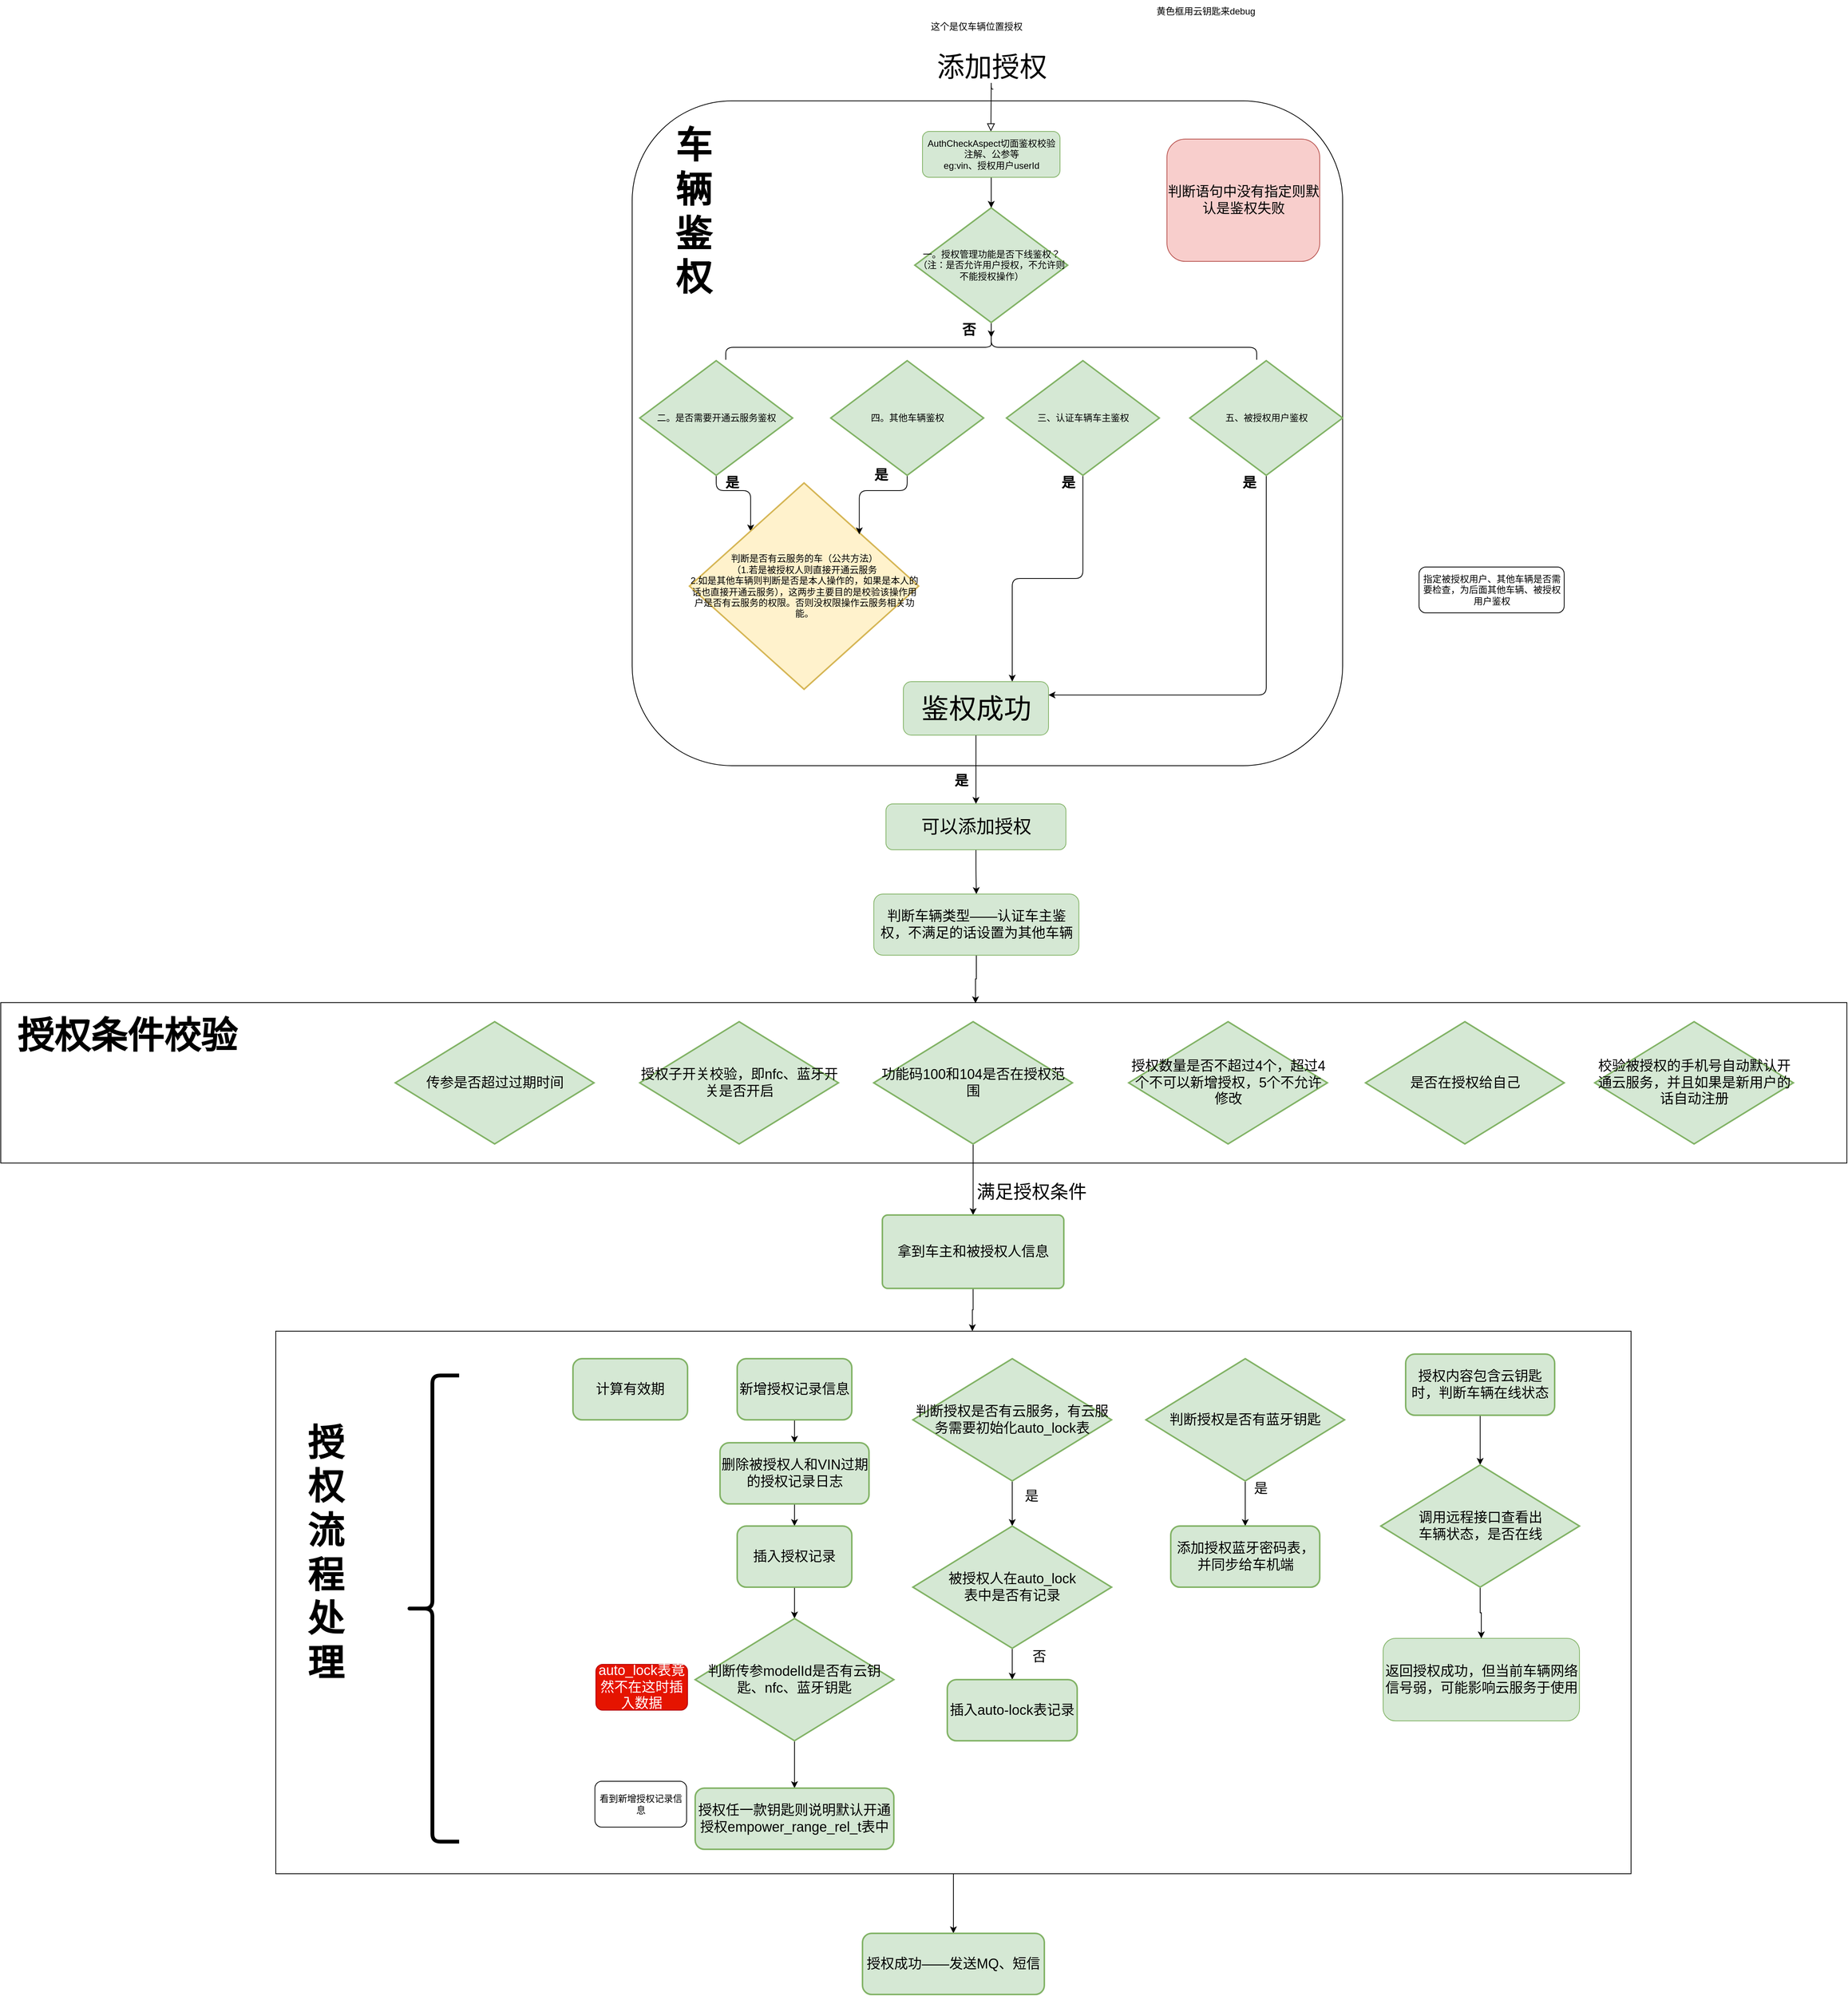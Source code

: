 <mxfile version="21.6.6" type="github">
  <diagram id="C5RBs43oDa-KdzZeNtuy" name="Page-1">
    <mxGraphModel dx="5640" dy="1566" grid="1" gridSize="10" guides="1" tooltips="1" connect="1" arrows="1" fold="1" page="1" pageScale="1" pageWidth="827" pageHeight="1169" math="0" shadow="0">
      <root>
        <mxCell id="WIyWlLk6GJQsqaUBKTNV-0" />
        <mxCell id="WIyWlLk6GJQsqaUBKTNV-1" parent="WIyWlLk6GJQsqaUBKTNV-0" />
        <mxCell id="sFdcfGXnFSqKME9rikbx-30" value="" style="rounded=0;whiteSpace=wrap;html=1;points=[[0,0,0,0,0],[0,0.25,0,0,0],[0,0.5,0,0,0],[0,0.75,0,0,0],[0,1,0,0,0],[0.25,0,0,0,0],[0.25,1,0,0,0],[0.5,0,0,0,0],[0.5,1,0,0,0],[0.75,0,0,0,0],[0.75,1,0,0,0],[1,0,0,0,0],[1,0.25,0,0,0],[1,0.5,0,0,0],[1,0.75,0,0,0],[1,1,0,0,0]];" vertex="1" parent="WIyWlLk6GJQsqaUBKTNV-1">
          <mxGeometry x="-2830" y="1332" width="2416.5" height="210" as="geometry" />
        </mxCell>
        <mxCell id="sFdcfGXnFSqKME9rikbx-56" value="" style="edgeStyle=orthogonalEdgeStyle;rounded=0;orthogonalLoop=1;jettySize=auto;html=1;" edge="1" parent="WIyWlLk6GJQsqaUBKTNV-1" source="sFdcfGXnFSqKME9rikbx-29" target="sFdcfGXnFSqKME9rikbx-55">
          <mxGeometry relative="1" as="geometry" />
        </mxCell>
        <mxCell id="sFdcfGXnFSqKME9rikbx-29" value="" style="rounded=0;whiteSpace=wrap;html=1;" vertex="1" parent="WIyWlLk6GJQsqaUBKTNV-1">
          <mxGeometry x="-2470" y="1762" width="1774" height="710" as="geometry" />
        </mxCell>
        <mxCell id="ALgLnihAd1x21a2WmlSg-32" value="" style="shape=ext;double=1;rounded=1;whiteSpace=wrap;html=1;strokeColor=default;fontFamily=Helvetica;fontSize=12;fontColor=default;fillColor=default;" parent="WIyWlLk6GJQsqaUBKTNV-1" vertex="1">
          <mxGeometry x="-1923.5" y="582" width="120" height="80" as="geometry" />
        </mxCell>
        <mxCell id="ALgLnihAd1x21a2WmlSg-30" value="" style="rounded=1;whiteSpace=wrap;html=1;movable=1;resizable=1;rotatable=1;deletable=1;editable=1;locked=0;connectable=1;" parent="WIyWlLk6GJQsqaUBKTNV-1" vertex="1">
          <mxGeometry x="-1303.5" y="462" width="57.5" height="210" as="geometry" />
        </mxCell>
        <mxCell id="ALgLnihAd1x21a2WmlSg-29" value="" style="rounded=1;whiteSpace=wrap;html=1;movable=1;resizable=1;rotatable=1;deletable=1;editable=1;locked=0;connectable=1;" parent="WIyWlLk6GJQsqaUBKTNV-1" vertex="1">
          <mxGeometry x="-1663.5" y="592" width="120" height="60" as="geometry" />
        </mxCell>
        <mxCell id="L7qs6bnyoF4csV3szs_P-42" value="" style="rounded=1;whiteSpace=wrap;html=1;" parent="WIyWlLk6GJQsqaUBKTNV-1" vertex="1">
          <mxGeometry x="-2003.5" y="152" width="930" height="870" as="geometry" />
        </mxCell>
        <mxCell id="WIyWlLk6GJQsqaUBKTNV-2" value="" style="rounded=1;html=1;jettySize=auto;orthogonalLoop=1;fontSize=11;endArrow=block;endFill=0;endSize=8;strokeWidth=1;shadow=0;labelBackgroundColor=none;edgeStyle=orthogonalEdgeStyle;exitX=0.516;exitY=0.994;exitDx=0;exitDy=0;exitPerimeter=0;" parent="WIyWlLk6GJQsqaUBKTNV-1" source="L7qs6bnyoF4csV3szs_P-1" edge="1">
          <mxGeometry relative="1" as="geometry">
            <mxPoint x="-1533.92" y="142" as="sourcePoint" />
            <mxPoint x="-1533.92" y="192.0" as="targetPoint" />
            <Array as="points">
              <mxPoint x="-1533.5" y="127" />
              <mxPoint x="-1533.5" y="160" />
            </Array>
          </mxGeometry>
        </mxCell>
        <mxCell id="L7qs6bnyoF4csV3szs_P-1" value="&lt;font style=&quot;font-size: 36px;&quot;&gt;添加授权&lt;/font&gt;" style="text;html=1;align=center;verticalAlign=middle;resizable=0;points=[];autosize=1;strokeColor=none;fillColor=none;rounded=1;" parent="WIyWlLk6GJQsqaUBKTNV-1" vertex="1">
          <mxGeometry x="-1618.5" y="77" width="170" height="60" as="geometry" />
        </mxCell>
        <mxCell id="ALgLnihAd1x21a2WmlSg-38" style="edgeStyle=orthogonalEdgeStyle;rounded=1;orthogonalLoop=1;jettySize=auto;html=1;exitX=0.5;exitY=1;exitDx=0;exitDy=0;exitPerimeter=0;entryX=0.1;entryY=0.5;entryDx=0;entryDy=0;entryPerimeter=0;fontFamily=Helvetica;fontSize=12;fontColor=default;" parent="WIyWlLk6GJQsqaUBKTNV-1" source="L7qs6bnyoF4csV3szs_P-5" target="ALgLnihAd1x21a2WmlSg-33" edge="1">
          <mxGeometry relative="1" as="geometry" />
        </mxCell>
        <mxCell id="L7qs6bnyoF4csV3szs_P-5" value="一。授权管理功能是否下线鉴权？（注：是否允许用户授权，不允许则不能授权操作）" style="strokeWidth=2;html=1;shape=mxgraph.flowchart.decision;whiteSpace=wrap;fillColor=#d5e8d4;strokeColor=#82b366;rounded=1;" parent="WIyWlLk6GJQsqaUBKTNV-1" vertex="1">
          <mxGeometry x="-1633.5" y="292" width="200" height="150" as="geometry" />
        </mxCell>
        <mxCell id="L7qs6bnyoF4csV3szs_P-7" value="&lt;font style=&quot;font-size: 18px;&quot;&gt;判断语句中没有指定则默认是鉴权失败&lt;/font&gt;" style="rounded=1;whiteSpace=wrap;html=1;fillColor=#f8cecc;strokeColor=#b85450;" parent="WIyWlLk6GJQsqaUBKTNV-1" vertex="1">
          <mxGeometry x="-1303.5" y="202" width="200" height="160" as="geometry" />
        </mxCell>
        <mxCell id="L7qs6bnyoF4csV3szs_P-24" style="edgeStyle=orthogonalEdgeStyle;rounded=1;orthogonalLoop=1;jettySize=auto;html=1;entryX=0.5;entryY=0;entryDx=0;entryDy=0;entryPerimeter=0;" parent="WIyWlLk6GJQsqaUBKTNV-1" source="L7qs6bnyoF4csV3szs_P-8" target="L7qs6bnyoF4csV3szs_P-5" edge="1">
          <mxGeometry relative="1" as="geometry" />
        </mxCell>
        <mxCell id="L7qs6bnyoF4csV3szs_P-8" value="AuthCheckAspect切面鉴权校验&lt;br style=&quot;border-color: var(--border-color);&quot;&gt;注解、公参等&lt;br&gt;eg:vin、授权用户userId" style="rounded=1;whiteSpace=wrap;html=1;fillColor=#d5e8d4;strokeColor=#82b366;" parent="WIyWlLk6GJQsqaUBKTNV-1" vertex="1">
          <mxGeometry x="-1623.5" y="192" width="180" height="60" as="geometry" />
        </mxCell>
        <mxCell id="L7qs6bnyoF4csV3szs_P-9" value="指定被授权用户、其他车辆是否需要检查，为后面其他车辆、被授权用户鉴权" style="rounded=1;whiteSpace=wrap;html=1;" parent="WIyWlLk6GJQsqaUBKTNV-1" vertex="1">
          <mxGeometry x="-973.5" y="762" width="190" height="60" as="geometry" />
        </mxCell>
        <mxCell id="L7qs6bnyoF4csV3szs_P-16" value="这个是仅车辆位置授权" style="text;html=1;align=center;verticalAlign=middle;resizable=0;points=[];autosize=1;strokeColor=none;fillColor=none;rounded=1;" parent="WIyWlLk6GJQsqaUBKTNV-1" vertex="1">
          <mxGeometry x="-1623.5" y="40" width="140" height="30" as="geometry" />
        </mxCell>
        <mxCell id="ALgLnihAd1x21a2WmlSg-40" style="edgeStyle=orthogonalEdgeStyle;rounded=1;orthogonalLoop=1;jettySize=auto;html=1;exitX=0.5;exitY=1;exitDx=0;exitDy=0;exitPerimeter=0;entryX=0.267;entryY=0.235;entryDx=0;entryDy=0;entryPerimeter=0;fontFamily=Helvetica;fontSize=12;fontColor=default;" parent="WIyWlLk6GJQsqaUBKTNV-1" source="L7qs6bnyoF4csV3szs_P-19" target="L7qs6bnyoF4csV3szs_P-32" edge="1">
          <mxGeometry relative="1" as="geometry" />
        </mxCell>
        <mxCell id="L7qs6bnyoF4csV3szs_P-19" value="二。是否需要开通云服务鉴权" style="strokeWidth=2;html=1;shape=mxgraph.flowchart.decision;whiteSpace=wrap;fillColor=#d5e8d4;strokeColor=#82b366;rounded=1;" parent="WIyWlLk6GJQsqaUBKTNV-1" vertex="1">
          <mxGeometry x="-1993.5" y="492" width="200" height="150" as="geometry" />
        </mxCell>
        <mxCell id="ALgLnihAd1x21a2WmlSg-44" style="edgeStyle=orthogonalEdgeStyle;rounded=1;orthogonalLoop=1;jettySize=auto;html=1;exitX=0.5;exitY=1;exitDx=0;exitDy=0;exitPerimeter=0;entryX=0.75;entryY=0;entryDx=0;entryDy=0;fontFamily=Helvetica;fontSize=12;fontColor=default;" parent="WIyWlLk6GJQsqaUBKTNV-1" source="L7qs6bnyoF4csV3szs_P-29" target="L7qs6bnyoF4csV3szs_P-44" edge="1">
          <mxGeometry relative="1" as="geometry" />
        </mxCell>
        <mxCell id="L7qs6bnyoF4csV3szs_P-29" value="三、认证车辆车主鉴权" style="strokeWidth=2;html=1;shape=mxgraph.flowchart.decision;whiteSpace=wrap;fillColor=#d5e8d4;strokeColor=#82b366;rounded=1;" parent="WIyWlLk6GJQsqaUBKTNV-1" vertex="1">
          <mxGeometry x="-1513.5" y="492" width="200" height="150" as="geometry" />
        </mxCell>
        <mxCell id="L7qs6bnyoF4csV3szs_P-32" value="判断是否有云服务的车（公共方法）&lt;br&gt;（1.若是被授权人则直接开通云服务&lt;br&gt;2.如是其他车辆则判断是否是本人操作的，如果是本人的话也直接开通云服务），这两步主要目的是校验该操作用户是否有云服务的权限。否则没权限操作云服务相关功能。" style="strokeWidth=2;html=1;shape=mxgraph.flowchart.decision;whiteSpace=wrap;fillColor=#fff2cc;strokeColor=#d6b656;rounded=1;" parent="WIyWlLk6GJQsqaUBKTNV-1" vertex="1">
          <mxGeometry x="-1928.5" y="652" width="300" height="270" as="geometry" />
        </mxCell>
        <mxCell id="L7qs6bnyoF4csV3szs_P-33" value="黄色框用云钥匙来debug" style="text;html=1;align=center;verticalAlign=middle;resizable=0;points=[];autosize=1;strokeColor=none;fillColor=none;rounded=1;" parent="WIyWlLk6GJQsqaUBKTNV-1" vertex="1">
          <mxGeometry x="-1328.5" y="20" width="150" height="30" as="geometry" />
        </mxCell>
        <mxCell id="ALgLnihAd1x21a2WmlSg-41" style="edgeStyle=orthogonalEdgeStyle;rounded=1;orthogonalLoop=1;jettySize=auto;html=1;exitX=0.5;exitY=1;exitDx=0;exitDy=0;exitPerimeter=0;entryX=0.741;entryY=0.249;entryDx=0;entryDy=0;entryPerimeter=0;fontFamily=Helvetica;fontSize=12;fontColor=default;" parent="WIyWlLk6GJQsqaUBKTNV-1" source="L7qs6bnyoF4csV3szs_P-34" target="L7qs6bnyoF4csV3szs_P-32" edge="1">
          <mxGeometry relative="1" as="geometry" />
        </mxCell>
        <mxCell id="L7qs6bnyoF4csV3szs_P-34" value="四。其他车辆鉴权" style="strokeWidth=2;html=1;shape=mxgraph.flowchart.decision;whiteSpace=wrap;fillColor=#d5e8d4;strokeColor=#82b366;rounded=1;" parent="WIyWlLk6GJQsqaUBKTNV-1" vertex="1">
          <mxGeometry x="-1743.5" y="492" width="200" height="150" as="geometry" />
        </mxCell>
        <mxCell id="L7qs6bnyoF4csV3szs_P-43" value="&lt;font style=&quot;font-size: 48px;&quot;&gt;&lt;b&gt;车辆鉴权&lt;/b&gt;&lt;/font&gt;" style="text;html=1;strokeColor=none;fillColor=none;align=center;verticalAlign=middle;whiteSpace=wrap;rounded=1;" parent="WIyWlLk6GJQsqaUBKTNV-1" vertex="1">
          <mxGeometry x="-1943.5" y="292" width="40" height="10" as="geometry" />
        </mxCell>
        <mxCell id="ALgLnihAd1x21a2WmlSg-6" style="edgeStyle=orthogonalEdgeStyle;rounded=1;orthogonalLoop=1;jettySize=auto;html=1;exitX=0.5;exitY=1;exitDx=0;exitDy=0;entryX=0.5;entryY=0;entryDx=0;entryDy=0;" parent="WIyWlLk6GJQsqaUBKTNV-1" source="L7qs6bnyoF4csV3szs_P-44" target="L7qs6bnyoF4csV3szs_P-45" edge="1">
          <mxGeometry relative="1" as="geometry" />
        </mxCell>
        <mxCell id="L7qs6bnyoF4csV3szs_P-44" value="&lt;font style=&quot;font-size: 36px;&quot;&gt;鉴权成功&lt;/font&gt;" style="rounded=1;whiteSpace=wrap;html=1;fillColor=#d5e8d4;strokeColor=#82b366;" parent="WIyWlLk6GJQsqaUBKTNV-1" vertex="1">
          <mxGeometry x="-1648.5" y="912" width="190" height="70" as="geometry" />
        </mxCell>
        <mxCell id="ALgLnihAd1x21a2WmlSg-52" value="" style="edgeStyle=orthogonalEdgeStyle;rounded=1;orthogonalLoop=1;jettySize=auto;html=1;fontFamily=Helvetica;fontSize=12;fontColor=default;" parent="WIyWlLk6GJQsqaUBKTNV-1" source="L7qs6bnyoF4csV3szs_P-45" target="ALgLnihAd1x21a2WmlSg-51" edge="1">
          <mxGeometry relative="1" as="geometry" />
        </mxCell>
        <mxCell id="L7qs6bnyoF4csV3szs_P-45" value="&lt;font style=&quot;font-size: 24px;&quot;&gt;可以添加授权&lt;/font&gt;" style="rounded=1;whiteSpace=wrap;html=1;fillColor=#d5e8d4;strokeColor=#82b366;" parent="WIyWlLk6GJQsqaUBKTNV-1" vertex="1">
          <mxGeometry x="-1671.31" y="1072" width="235.62" height="60" as="geometry" />
        </mxCell>
        <mxCell id="ALgLnihAd1x21a2WmlSg-45" style="edgeStyle=orthogonalEdgeStyle;rounded=1;orthogonalLoop=1;jettySize=auto;html=1;exitX=0.5;exitY=1;exitDx=0;exitDy=0;exitPerimeter=0;entryX=1;entryY=0.25;entryDx=0;entryDy=0;fontFamily=Helvetica;fontSize=12;fontColor=default;" parent="WIyWlLk6GJQsqaUBKTNV-1" source="ALgLnihAd1x21a2WmlSg-28" target="L7qs6bnyoF4csV3szs_P-44" edge="1">
          <mxGeometry relative="1" as="geometry" />
        </mxCell>
        <mxCell id="ALgLnihAd1x21a2WmlSg-28" value="五、被授权用户鉴权" style="strokeWidth=2;html=1;shape=mxgraph.flowchart.decision;whiteSpace=wrap;fillColor=#d5e8d4;strokeColor=#82b366;rounded=1;" parent="WIyWlLk6GJQsqaUBKTNV-1" vertex="1">
          <mxGeometry x="-1273.5" y="492" width="200" height="150" as="geometry" />
        </mxCell>
        <mxCell id="ALgLnihAd1x21a2WmlSg-33" value="" style="shape=curlyBracket;whiteSpace=wrap;html=1;rounded=1;labelPosition=left;verticalLabelPosition=middle;align=right;verticalAlign=middle;strokeColor=default;fontFamily=Helvetica;fontSize=12;fontColor=default;fillColor=default;rotation=90;" parent="WIyWlLk6GJQsqaUBKTNV-1" vertex="1">
          <mxGeometry x="-1549.75" y="127" width="32.5" height="695" as="geometry" />
        </mxCell>
        <mxCell id="ALgLnihAd1x21a2WmlSg-39" value="&lt;font style=&quot;font-size: 18px;&quot;&gt;否&lt;/font&gt;" style="text;strokeColor=none;fillColor=none;html=1;fontSize=12;fontStyle=1;verticalAlign=middle;align=center;fontFamily=Helvetica;fontColor=default;rounded=1;" parent="WIyWlLk6GJQsqaUBKTNV-1" vertex="1">
          <mxGeometry x="-1613.5" y="432" width="100" height="40" as="geometry" />
        </mxCell>
        <mxCell id="ALgLnihAd1x21a2WmlSg-46" value="&lt;font style=&quot;font-size: 18px;&quot;&gt;是&lt;/font&gt;" style="text;strokeColor=none;fillColor=none;html=1;fontSize=12;fontStyle=1;verticalAlign=middle;align=center;fontFamily=Helvetica;fontColor=default;rounded=1;" parent="WIyWlLk6GJQsqaUBKTNV-1" vertex="1">
          <mxGeometry x="-1923.5" y="632" width="100" height="40" as="geometry" />
        </mxCell>
        <mxCell id="ALgLnihAd1x21a2WmlSg-47" value="&lt;font style=&quot;font-size: 18px;&quot;&gt;是&lt;/font&gt;" style="text;strokeColor=none;fillColor=none;html=1;fontSize=12;fontStyle=1;verticalAlign=middle;align=center;fontFamily=Helvetica;fontColor=default;rounded=1;" parent="WIyWlLk6GJQsqaUBKTNV-1" vertex="1">
          <mxGeometry x="-1728.5" y="622" width="100" height="40" as="geometry" />
        </mxCell>
        <mxCell id="ALgLnihAd1x21a2WmlSg-48" value="&lt;font style=&quot;font-size: 18px;&quot;&gt;是&lt;/font&gt;" style="text;strokeColor=none;fillColor=none;html=1;fontSize=12;fontStyle=1;verticalAlign=middle;align=center;fontFamily=Helvetica;fontColor=default;rounded=1;" parent="WIyWlLk6GJQsqaUBKTNV-1" vertex="1">
          <mxGeometry x="-1483.5" y="632" width="100" height="40" as="geometry" />
        </mxCell>
        <mxCell id="ALgLnihAd1x21a2WmlSg-49" value="&lt;font style=&quot;font-size: 18px;&quot;&gt;是&lt;/font&gt;" style="text;strokeColor=none;fillColor=none;html=1;fontSize=12;fontStyle=1;verticalAlign=middle;align=center;fontFamily=Helvetica;fontColor=default;rounded=1;" parent="WIyWlLk6GJQsqaUBKTNV-1" vertex="1">
          <mxGeometry x="-1246" y="632" width="100" height="40" as="geometry" />
        </mxCell>
        <mxCell id="ALgLnihAd1x21a2WmlSg-50" value="&lt;font style=&quot;font-size: 18px;&quot;&gt;是&lt;/font&gt;" style="text;strokeColor=none;fillColor=none;html=1;fontSize=12;fontStyle=1;verticalAlign=middle;align=center;fontFamily=Helvetica;fontColor=default;rounded=1;" parent="WIyWlLk6GJQsqaUBKTNV-1" vertex="1">
          <mxGeometry x="-1623.5" y="1022" width="100" height="40" as="geometry" />
        </mxCell>
        <mxCell id="sFdcfGXnFSqKME9rikbx-39" style="edgeStyle=orthogonalEdgeStyle;rounded=0;orthogonalLoop=1;jettySize=auto;html=1;exitX=0.5;exitY=1;exitDx=0;exitDy=0;entryX=0.528;entryY=0.004;entryDx=0;entryDy=0;entryPerimeter=0;" edge="1" parent="WIyWlLk6GJQsqaUBKTNV-1" source="ALgLnihAd1x21a2WmlSg-51" target="sFdcfGXnFSqKME9rikbx-30">
          <mxGeometry relative="1" as="geometry" />
        </mxCell>
        <mxCell id="ALgLnihAd1x21a2WmlSg-51" value="&lt;font style=&quot;font-size: 18px;&quot;&gt;判断车辆类型——认证车主鉴权，不满足的话设置为其他车辆&lt;/font&gt;" style="rounded=1;whiteSpace=wrap;html=1;strokeColor=#82b366;fontFamily=Helvetica;fontSize=12;fillColor=#d5e8d4;" parent="WIyWlLk6GJQsqaUBKTNV-1" vertex="1">
          <mxGeometry x="-1687.25" y="1190" width="268.5" height="80" as="geometry" />
        </mxCell>
        <mxCell id="ALgLnihAd1x21a2WmlSg-60" value="&lt;font style=&quot;font-size: 18px;&quot;&gt;传参是否超过过期时间&lt;/font&gt;" style="strokeWidth=2;html=1;shape=mxgraph.flowchart.decision;whiteSpace=wrap;rounded=1;strokeColor=#82b366;fontFamily=Helvetica;fontSize=12;fillColor=#d5e8d4;" parent="WIyWlLk6GJQsqaUBKTNV-1" vertex="1">
          <mxGeometry x="-2313.5" y="1357" width="260" height="160" as="geometry" />
        </mxCell>
        <mxCell id="ALgLnihAd1x21a2WmlSg-61" value="&lt;font style=&quot;font-size: 18px;&quot;&gt;授权子开关校验，即nfc、蓝牙开关是否开启&lt;/font&gt;" style="strokeWidth=2;html=1;shape=mxgraph.flowchart.decision;whiteSpace=wrap;rounded=1;strokeColor=#82b366;fontFamily=Helvetica;fontSize=12;fillColor=#d5e8d4;" parent="WIyWlLk6GJQsqaUBKTNV-1" vertex="1">
          <mxGeometry x="-1993.5" y="1357" width="260" height="160" as="geometry" />
        </mxCell>
        <mxCell id="sFdcfGXnFSqKME9rikbx-51" value="" style="edgeStyle=orthogonalEdgeStyle;rounded=0;orthogonalLoop=1;jettySize=auto;html=1;" edge="1" parent="WIyWlLk6GJQsqaUBKTNV-1" source="ALgLnihAd1x21a2WmlSg-62" target="ALgLnihAd1x21a2WmlSg-72">
          <mxGeometry relative="1" as="geometry" />
        </mxCell>
        <mxCell id="ALgLnihAd1x21a2WmlSg-62" value="&lt;font style=&quot;font-size: 18px;&quot;&gt;功能码100和104是否在授权范围&lt;/font&gt;" style="strokeWidth=2;html=1;shape=mxgraph.flowchart.decision;whiteSpace=wrap;rounded=1;strokeColor=#82b366;fontFamily=Helvetica;fontSize=12;fillColor=#d5e8d4;" parent="WIyWlLk6GJQsqaUBKTNV-1" vertex="1">
          <mxGeometry x="-1687.25" y="1357" width="260" height="160" as="geometry" />
        </mxCell>
        <mxCell id="ALgLnihAd1x21a2WmlSg-63" value="&lt;font style=&quot;font-size: 18px;&quot;&gt;授权数量是否不超过4个，超过4个不可以新增授权，5个不允许修改&lt;/font&gt;" style="strokeWidth=2;html=1;shape=mxgraph.flowchart.decision;whiteSpace=wrap;rounded=1;strokeColor=#82b366;fontFamily=Helvetica;fontSize=12;fillColor=#d5e8d4;" parent="WIyWlLk6GJQsqaUBKTNV-1" vertex="1">
          <mxGeometry x="-1353.5" y="1357" width="260" height="160" as="geometry" />
        </mxCell>
        <mxCell id="ALgLnihAd1x21a2WmlSg-64" value="&lt;font style=&quot;font-size: 18px;&quot;&gt;是否在授权给自己&lt;/font&gt;" style="strokeWidth=2;html=1;shape=mxgraph.flowchart.decision;whiteSpace=wrap;rounded=1;strokeColor=#82b366;fontFamily=Helvetica;fontSize=12;fillColor=#d5e8d4;" parent="WIyWlLk6GJQsqaUBKTNV-1" vertex="1">
          <mxGeometry x="-1043.5" y="1357" width="260" height="160" as="geometry" />
        </mxCell>
        <mxCell id="ALgLnihAd1x21a2WmlSg-65" value="&lt;span style=&quot;font-size: 18px;&quot;&gt;校验被授权的手机号自动默认开通云服务，并且如果是新用户的话自动注册&lt;/span&gt;" style="strokeWidth=2;html=1;shape=mxgraph.flowchart.decision;whiteSpace=wrap;rounded=1;strokeColor=#82b366;fontFamily=Helvetica;fontSize=12;fillColor=#d5e8d4;" parent="WIyWlLk6GJQsqaUBKTNV-1" vertex="1">
          <mxGeometry x="-743.5" y="1357" width="260" height="160" as="geometry" />
        </mxCell>
        <mxCell id="sFdcfGXnFSqKME9rikbx-45" style="edgeStyle=orthogonalEdgeStyle;rounded=0;orthogonalLoop=1;jettySize=auto;html=1;exitX=0.5;exitY=1;exitDx=0;exitDy=0;entryX=0.514;entryY=0;entryDx=0;entryDy=0;entryPerimeter=0;" edge="1" parent="WIyWlLk6GJQsqaUBKTNV-1" source="ALgLnihAd1x21a2WmlSg-72" target="sFdcfGXnFSqKME9rikbx-29">
          <mxGeometry relative="1" as="geometry" />
        </mxCell>
        <mxCell id="ALgLnihAd1x21a2WmlSg-72" value="&lt;font style=&quot;font-size: 18px;&quot;&gt;拿到车主和被授权人信息&lt;/font&gt;" style="rounded=1;whiteSpace=wrap;html=1;absoluteArcSize=1;arcSize=14;strokeWidth=2;strokeColor=#82b366;fontFamily=Helvetica;fontSize=12;fillColor=#d5e8d4;" parent="WIyWlLk6GJQsqaUBKTNV-1" vertex="1">
          <mxGeometry x="-1676" y="1610" width="237.5" height="96" as="geometry" />
        </mxCell>
        <mxCell id="ALgLnihAd1x21a2WmlSg-74" value="&lt;font style=&quot;font-size: 24px;&quot;&gt;满足授权条件&lt;/font&gt;" style="text;html=1;align=center;verticalAlign=middle;resizable=0;points=[];autosize=1;strokeColor=none;fillColor=none;fontSize=12;fontFamily=Helvetica;fontColor=default;rounded=1;" parent="WIyWlLk6GJQsqaUBKTNV-1" vertex="1">
          <mxGeometry x="-1566" y="1560" width="170" height="40" as="geometry" />
        </mxCell>
        <mxCell id="sFdcfGXnFSqKME9rikbx-0" value="&lt;span style=&quot;font-size: 18px;&quot;&gt;计算有效期&lt;/span&gt;" style="rounded=1;whiteSpace=wrap;html=1;fillColor=#d5e8d4;strokeColor=#82b366;strokeWidth=2;" vertex="1" parent="WIyWlLk6GJQsqaUBKTNV-1">
          <mxGeometry x="-2081" y="1798" width="150" height="80" as="geometry" />
        </mxCell>
        <mxCell id="sFdcfGXnFSqKME9rikbx-10" style="edgeStyle=orthogonalEdgeStyle;rounded=0;orthogonalLoop=1;jettySize=auto;html=1;exitX=0.5;exitY=1;exitDx=0;exitDy=0;entryX=0.5;entryY=0;entryDx=0;entryDy=0;" edge="1" parent="WIyWlLk6GJQsqaUBKTNV-1" source="sFdcfGXnFSqKME9rikbx-2" target="sFdcfGXnFSqKME9rikbx-3">
          <mxGeometry relative="1" as="geometry" />
        </mxCell>
        <mxCell id="sFdcfGXnFSqKME9rikbx-2" value="&lt;span style=&quot;font-size: 18px;&quot;&gt;新增授权记录信息&lt;/span&gt;" style="rounded=1;whiteSpace=wrap;html=1;fillColor=#d5e8d4;strokeColor=#82b366;strokeWidth=2;" vertex="1" parent="WIyWlLk6GJQsqaUBKTNV-1">
          <mxGeometry x="-1866" y="1798" width="150" height="80" as="geometry" />
        </mxCell>
        <mxCell id="sFdcfGXnFSqKME9rikbx-11" style="edgeStyle=orthogonalEdgeStyle;rounded=0;orthogonalLoop=1;jettySize=auto;html=1;exitX=0.5;exitY=1;exitDx=0;exitDy=0;entryX=0.5;entryY=0;entryDx=0;entryDy=0;" edge="1" parent="WIyWlLk6GJQsqaUBKTNV-1" source="sFdcfGXnFSqKME9rikbx-3" target="sFdcfGXnFSqKME9rikbx-4">
          <mxGeometry relative="1" as="geometry" />
        </mxCell>
        <mxCell id="sFdcfGXnFSqKME9rikbx-3" value="&lt;span style=&quot;font-size: 18px;&quot;&gt;删除被授权人和VIN过期的授权记录日志&lt;/span&gt;" style="rounded=1;whiteSpace=wrap;html=1;fillColor=#d5e8d4;strokeColor=#82b366;strokeWidth=2;" vertex="1" parent="WIyWlLk6GJQsqaUBKTNV-1">
          <mxGeometry x="-1888.5" y="1908" width="195" height="80" as="geometry" />
        </mxCell>
        <mxCell id="sFdcfGXnFSqKME9rikbx-12" style="edgeStyle=orthogonalEdgeStyle;rounded=0;orthogonalLoop=1;jettySize=auto;html=1;exitX=0.5;exitY=1;exitDx=0;exitDy=0;entryX=0.5;entryY=0;entryDx=0;entryDy=0;entryPerimeter=0;" edge="1" parent="WIyWlLk6GJQsqaUBKTNV-1" source="sFdcfGXnFSqKME9rikbx-4" target="sFdcfGXnFSqKME9rikbx-5">
          <mxGeometry relative="1" as="geometry" />
        </mxCell>
        <mxCell id="sFdcfGXnFSqKME9rikbx-4" value="&lt;span style=&quot;font-size: 18px;&quot;&gt;插入授权记录&lt;/span&gt;" style="rounded=1;whiteSpace=wrap;html=1;fillColor=#d5e8d4;strokeColor=#82b366;strokeWidth=2;" vertex="1" parent="WIyWlLk6GJQsqaUBKTNV-1">
          <mxGeometry x="-1866" y="2017" width="150" height="80" as="geometry" />
        </mxCell>
        <mxCell id="sFdcfGXnFSqKME9rikbx-54" value="" style="edgeStyle=orthogonalEdgeStyle;rounded=0;orthogonalLoop=1;jettySize=auto;html=1;" edge="1" parent="WIyWlLk6GJQsqaUBKTNV-1" source="sFdcfGXnFSqKME9rikbx-5" target="sFdcfGXnFSqKME9rikbx-7">
          <mxGeometry relative="1" as="geometry" />
        </mxCell>
        <mxCell id="sFdcfGXnFSqKME9rikbx-5" value="&lt;font style=&quot;font-size: 18px;&quot;&gt;判断传参modelId是否有云钥匙、nfc、蓝牙钥匙&lt;/font&gt;" style="strokeWidth=2;html=1;shape=mxgraph.flowchart.decision;whiteSpace=wrap;rounded=1;strokeColor=#82b366;fontFamily=Helvetica;fontSize=12;fillColor=#d5e8d4;" vertex="1" parent="WIyWlLk6GJQsqaUBKTNV-1">
          <mxGeometry x="-1921" y="2138" width="260" height="160" as="geometry" />
        </mxCell>
        <mxCell id="sFdcfGXnFSqKME9rikbx-6" value="&lt;font style=&quot;font-size: 18px;&quot;&gt;auto_lock表竟然不在这时插入数据&lt;/font&gt;" style="rounded=1;whiteSpace=wrap;html=1;fillColor=#e51400;fontColor=#ffffff;strokeColor=#B20000;" vertex="1" parent="WIyWlLk6GJQsqaUBKTNV-1">
          <mxGeometry x="-2051" y="2198" width="120" height="60" as="geometry" />
        </mxCell>
        <mxCell id="sFdcfGXnFSqKME9rikbx-7" value="&lt;span style=&quot;font-size: 18px;&quot;&gt;授权任一款钥匙则说明默认开通授权empower_range_rel_t表中&lt;/span&gt;" style="rounded=1;whiteSpace=wrap;html=1;fillColor=#d5e8d4;strokeColor=#82b366;strokeWidth=2;" vertex="1" parent="WIyWlLk6GJQsqaUBKTNV-1">
          <mxGeometry x="-1921" y="2360" width="260" height="80" as="geometry" />
        </mxCell>
        <mxCell id="sFdcfGXnFSqKME9rikbx-8" value="看到新增授权记录信息" style="rounded=1;whiteSpace=wrap;html=1;" vertex="1" parent="WIyWlLk6GJQsqaUBKTNV-1">
          <mxGeometry x="-2052.25" y="2351" width="120" height="60" as="geometry" />
        </mxCell>
        <mxCell id="sFdcfGXnFSqKME9rikbx-16" value="" style="edgeStyle=orthogonalEdgeStyle;rounded=0;orthogonalLoop=1;jettySize=auto;html=1;" edge="1" parent="WIyWlLk6GJQsqaUBKTNV-1" source="sFdcfGXnFSqKME9rikbx-14">
          <mxGeometry relative="1" as="geometry">
            <mxPoint x="-1506" y="2017" as="targetPoint" />
          </mxGeometry>
        </mxCell>
        <mxCell id="sFdcfGXnFSqKME9rikbx-14" value="&lt;font style=&quot;font-size: 18px;&quot;&gt;判断授权是否有云服务，有云服务需要初始化auto_lock表&lt;/font&gt;" style="strokeWidth=2;html=1;shape=mxgraph.flowchart.decision;whiteSpace=wrap;rounded=1;strokeColor=#82b366;fontFamily=Helvetica;fontSize=12;fillColor=#d5e8d4;" vertex="1" parent="WIyWlLk6GJQsqaUBKTNV-1">
          <mxGeometry x="-1636" y="1798" width="260" height="160" as="geometry" />
        </mxCell>
        <mxCell id="sFdcfGXnFSqKME9rikbx-17" value="&lt;font style=&quot;font-size: 18px;&quot;&gt;是&lt;/font&gt;" style="text;html=1;align=center;verticalAlign=middle;resizable=0;points=[];autosize=1;strokeColor=none;fillColor=none;" vertex="1" parent="WIyWlLk6GJQsqaUBKTNV-1">
          <mxGeometry x="-1501" y="1958" width="40" height="40" as="geometry" />
        </mxCell>
        <mxCell id="sFdcfGXnFSqKME9rikbx-21" value="" style="edgeStyle=orthogonalEdgeStyle;rounded=0;orthogonalLoop=1;jettySize=auto;html=1;" edge="1" parent="WIyWlLk6GJQsqaUBKTNV-1" source="sFdcfGXnFSqKME9rikbx-18" target="sFdcfGXnFSqKME9rikbx-20">
          <mxGeometry relative="1" as="geometry" />
        </mxCell>
        <mxCell id="sFdcfGXnFSqKME9rikbx-18" value="&lt;span style=&quot;font-size: 18px;&quot;&gt;被授权人在auto_lock&lt;br&gt;表中是否有记录&lt;/span&gt;" style="strokeWidth=2;html=1;shape=mxgraph.flowchart.decision;whiteSpace=wrap;rounded=1;strokeColor=#82b366;fontFamily=Helvetica;fontSize=12;fillColor=#d5e8d4;" vertex="1" parent="WIyWlLk6GJQsqaUBKTNV-1">
          <mxGeometry x="-1636" y="2017" width="260" height="160" as="geometry" />
        </mxCell>
        <mxCell id="sFdcfGXnFSqKME9rikbx-19" value="&lt;font style=&quot;font-size: 18px;&quot;&gt;否&lt;/font&gt;" style="text;html=1;align=center;verticalAlign=middle;resizable=0;points=[];autosize=1;strokeColor=none;fillColor=none;" vertex="1" parent="WIyWlLk6GJQsqaUBKTNV-1">
          <mxGeometry x="-1491" y="2168" width="40" height="40" as="geometry" />
        </mxCell>
        <mxCell id="sFdcfGXnFSqKME9rikbx-20" value="&lt;span style=&quot;font-size: 18px;&quot;&gt;插入auto-lock表记录&lt;/span&gt;" style="rounded=1;whiteSpace=wrap;html=1;fillColor=#d5e8d4;strokeColor=#82b366;strokeWidth=2;" vertex="1" parent="WIyWlLk6GJQsqaUBKTNV-1">
          <mxGeometry x="-1591" y="2218" width="170" height="80" as="geometry" />
        </mxCell>
        <mxCell id="sFdcfGXnFSqKME9rikbx-24" value="" style="edgeStyle=orthogonalEdgeStyle;rounded=0;orthogonalLoop=1;jettySize=auto;html=1;" edge="1" parent="WIyWlLk6GJQsqaUBKTNV-1" source="sFdcfGXnFSqKME9rikbx-22" target="sFdcfGXnFSqKME9rikbx-23">
          <mxGeometry relative="1" as="geometry" />
        </mxCell>
        <mxCell id="sFdcfGXnFSqKME9rikbx-22" value="&lt;font style=&quot;font-size: 18px;&quot;&gt;判断授权是否有蓝牙钥匙&lt;/font&gt;" style="strokeWidth=2;html=1;shape=mxgraph.flowchart.decision;whiteSpace=wrap;rounded=1;strokeColor=#82b366;fontFamily=Helvetica;fontSize=12;fillColor=#d5e8d4;" vertex="1" parent="WIyWlLk6GJQsqaUBKTNV-1">
          <mxGeometry x="-1331" y="1798" width="260" height="160" as="geometry" />
        </mxCell>
        <mxCell id="sFdcfGXnFSqKME9rikbx-23" value="&lt;span style=&quot;font-size: 18px;&quot;&gt;添加授权蓝牙密码表，并同步给车机端&lt;/span&gt;" style="rounded=1;whiteSpace=wrap;html=1;fillColor=#d5e8d4;strokeColor=#82b366;strokeWidth=2;" vertex="1" parent="WIyWlLk6GJQsqaUBKTNV-1">
          <mxGeometry x="-1298.5" y="2017" width="195" height="80" as="geometry" />
        </mxCell>
        <mxCell id="sFdcfGXnFSqKME9rikbx-25" value="&lt;font style=&quot;font-size: 18px;&quot;&gt;是&lt;/font&gt;" style="text;html=1;align=center;verticalAlign=middle;resizable=0;points=[];autosize=1;strokeColor=none;fillColor=none;" vertex="1" parent="WIyWlLk6GJQsqaUBKTNV-1">
          <mxGeometry x="-1201" y="1948" width="40" height="40" as="geometry" />
        </mxCell>
        <mxCell id="sFdcfGXnFSqKME9rikbx-59" value="" style="edgeStyle=orthogonalEdgeStyle;rounded=0;orthogonalLoop=1;jettySize=auto;html=1;" edge="1" parent="WIyWlLk6GJQsqaUBKTNV-1" source="sFdcfGXnFSqKME9rikbx-27" target="sFdcfGXnFSqKME9rikbx-58">
          <mxGeometry relative="1" as="geometry" />
        </mxCell>
        <mxCell id="sFdcfGXnFSqKME9rikbx-27" value="&lt;span style=&quot;font-size: 18px;&quot;&gt;授权内容包含云钥匙时，判断车辆在线状态&lt;/span&gt;" style="rounded=1;whiteSpace=wrap;html=1;fillColor=#d5e8d4;strokeColor=#82b366;strokeWidth=2;" vertex="1" parent="WIyWlLk6GJQsqaUBKTNV-1">
          <mxGeometry x="-991" y="1792" width="195" height="80" as="geometry" />
        </mxCell>
        <mxCell id="sFdcfGXnFSqKME9rikbx-28" value="&lt;font style=&quot;font-size: 18px;&quot;&gt;返回授权成功，但当前车辆网络信号弱，可能影响云服务于使用&lt;/font&gt;" style="rounded=1;whiteSpace=wrap;html=1;fillColor=#d5e8d4;strokeColor=#82b366;" vertex="1" parent="WIyWlLk6GJQsqaUBKTNV-1">
          <mxGeometry x="-1020.5" y="2164" width="257" height="108" as="geometry" />
        </mxCell>
        <mxCell id="sFdcfGXnFSqKME9rikbx-35" value="&lt;font style=&quot;font-size: 48px;&quot;&gt;&lt;b&gt;授权条件校验&lt;/b&gt;&lt;/font&gt;" style="text;html=1;align=center;verticalAlign=middle;resizable=0;points=[];autosize=1;strokeColor=none;fillColor=none;" vertex="1" parent="WIyWlLk6GJQsqaUBKTNV-1">
          <mxGeometry x="-2820" y="1340" width="310" height="70" as="geometry" />
        </mxCell>
        <mxCell id="sFdcfGXnFSqKME9rikbx-43" value="&lt;font style=&quot;font-size: 48px;&quot;&gt;&lt;b&gt;授&lt;br&gt;权&lt;br&gt;流&lt;br&gt;程&lt;br&gt;处&lt;br&gt;理&lt;/b&gt;&lt;/font&gt;" style="text;html=1;align=center;verticalAlign=middle;resizable=0;points=[];autosize=1;strokeColor=none;fillColor=none;" vertex="1" parent="WIyWlLk6GJQsqaUBKTNV-1">
          <mxGeometry x="-2440" y="1872" width="70" height="360" as="geometry" />
        </mxCell>
        <mxCell id="sFdcfGXnFSqKME9rikbx-50" value="" style="shape=curlyBracket;whiteSpace=wrap;html=1;rounded=1;labelPosition=left;verticalLabelPosition=middle;align=right;verticalAlign=middle;strokeWidth=5;" vertex="1" parent="WIyWlLk6GJQsqaUBKTNV-1">
          <mxGeometry x="-2300" y="1820" width="70" height="610" as="geometry" />
        </mxCell>
        <mxCell id="sFdcfGXnFSqKME9rikbx-55" value="&lt;span style=&quot;font-size: 18px;&quot;&gt;授权成功——发送MQ、短信&lt;/span&gt;" style="rounded=1;whiteSpace=wrap;html=1;fillColor=#d5e8d4;strokeColor=#82b366;strokeWidth=2;" vertex="1" parent="WIyWlLk6GJQsqaUBKTNV-1">
          <mxGeometry x="-1702" y="2550" width="238" height="80" as="geometry" />
        </mxCell>
        <mxCell id="sFdcfGXnFSqKME9rikbx-60" value="" style="edgeStyle=orthogonalEdgeStyle;rounded=0;orthogonalLoop=1;jettySize=auto;html=1;" edge="1" parent="WIyWlLk6GJQsqaUBKTNV-1" source="sFdcfGXnFSqKME9rikbx-58" target="sFdcfGXnFSqKME9rikbx-28">
          <mxGeometry relative="1" as="geometry" />
        </mxCell>
        <mxCell id="sFdcfGXnFSqKME9rikbx-58" value="&lt;font style=&quot;font-size: 18px;&quot;&gt;调用远程接口查看出&lt;br&gt;车辆状态，是否在线&lt;/font&gt;" style="strokeWidth=2;html=1;shape=mxgraph.flowchart.decision;whiteSpace=wrap;rounded=1;strokeColor=#82b366;fontFamily=Helvetica;fontSize=12;fillColor=#d5e8d4;" vertex="1" parent="WIyWlLk6GJQsqaUBKTNV-1">
          <mxGeometry x="-1023.5" y="1937" width="260" height="160" as="geometry" />
        </mxCell>
      </root>
    </mxGraphModel>
  </diagram>
</mxfile>
